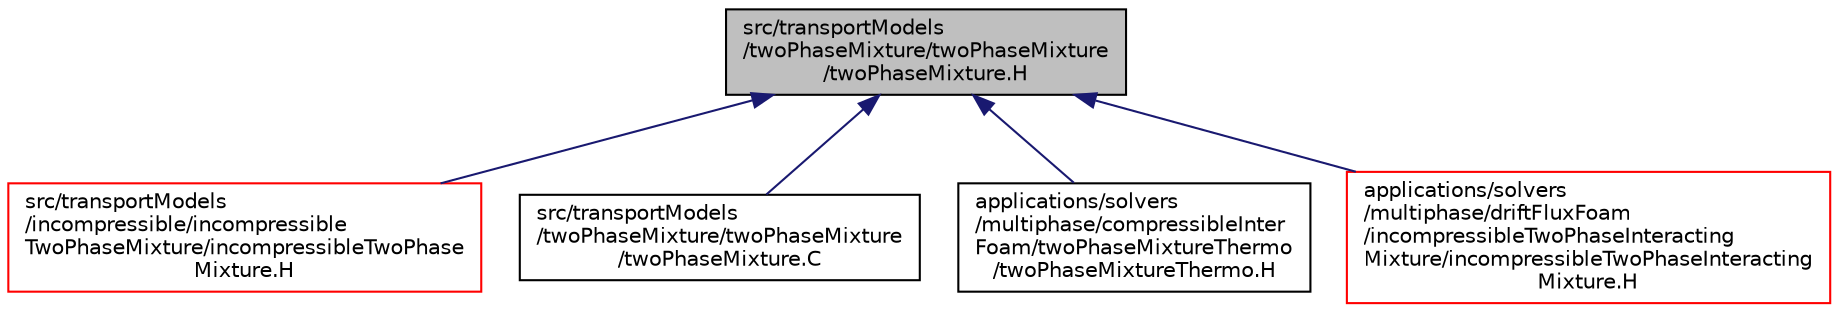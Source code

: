 digraph "src/transportModels/twoPhaseMixture/twoPhaseMixture/twoPhaseMixture.H"
{
  bgcolor="transparent";
  edge [fontname="Helvetica",fontsize="10",labelfontname="Helvetica",labelfontsize="10"];
  node [fontname="Helvetica",fontsize="10",shape=record];
  Node1 [label="src/transportModels\l/twoPhaseMixture/twoPhaseMixture\l/twoPhaseMixture.H",height=0.2,width=0.4,color="black", fillcolor="grey75", style="filled", fontcolor="black"];
  Node1 -> Node2 [dir="back",color="midnightblue",fontsize="10",style="solid",fontname="Helvetica"];
  Node2 [label="src/transportModels\l/incompressible/incompressible\lTwoPhaseMixture/incompressibleTwoPhase\lMixture.H",height=0.2,width=0.4,color="red",URL="$a10407.html"];
  Node1 -> Node3 [dir="back",color="midnightblue",fontsize="10",style="solid",fontname="Helvetica"];
  Node3 [label="src/transportModels\l/twoPhaseMixture/twoPhaseMixture\l/twoPhaseMixture.C",height=0.2,width=0.4,color="black",URL="$a10431.html"];
  Node1 -> Node4 [dir="back",color="midnightblue",fontsize="10",style="solid",fontname="Helvetica"];
  Node4 [label="applications/solvers\l/multiphase/compressibleInter\lFoam/twoPhaseMixtureThermo\l/twoPhaseMixtureThermo.H",height=0.2,width=0.4,color="black",URL="$a03267.html"];
  Node1 -> Node5 [dir="back",color="midnightblue",fontsize="10",style="solid",fontname="Helvetica"];
  Node5 [label="applications/solvers\l/multiphase/driftFluxFoam\l/incompressibleTwoPhaseInteracting\lMixture/incompressibleTwoPhaseInteracting\lMixture.H",height=0.2,width=0.4,color="red",URL="$a03290.html"];
}
